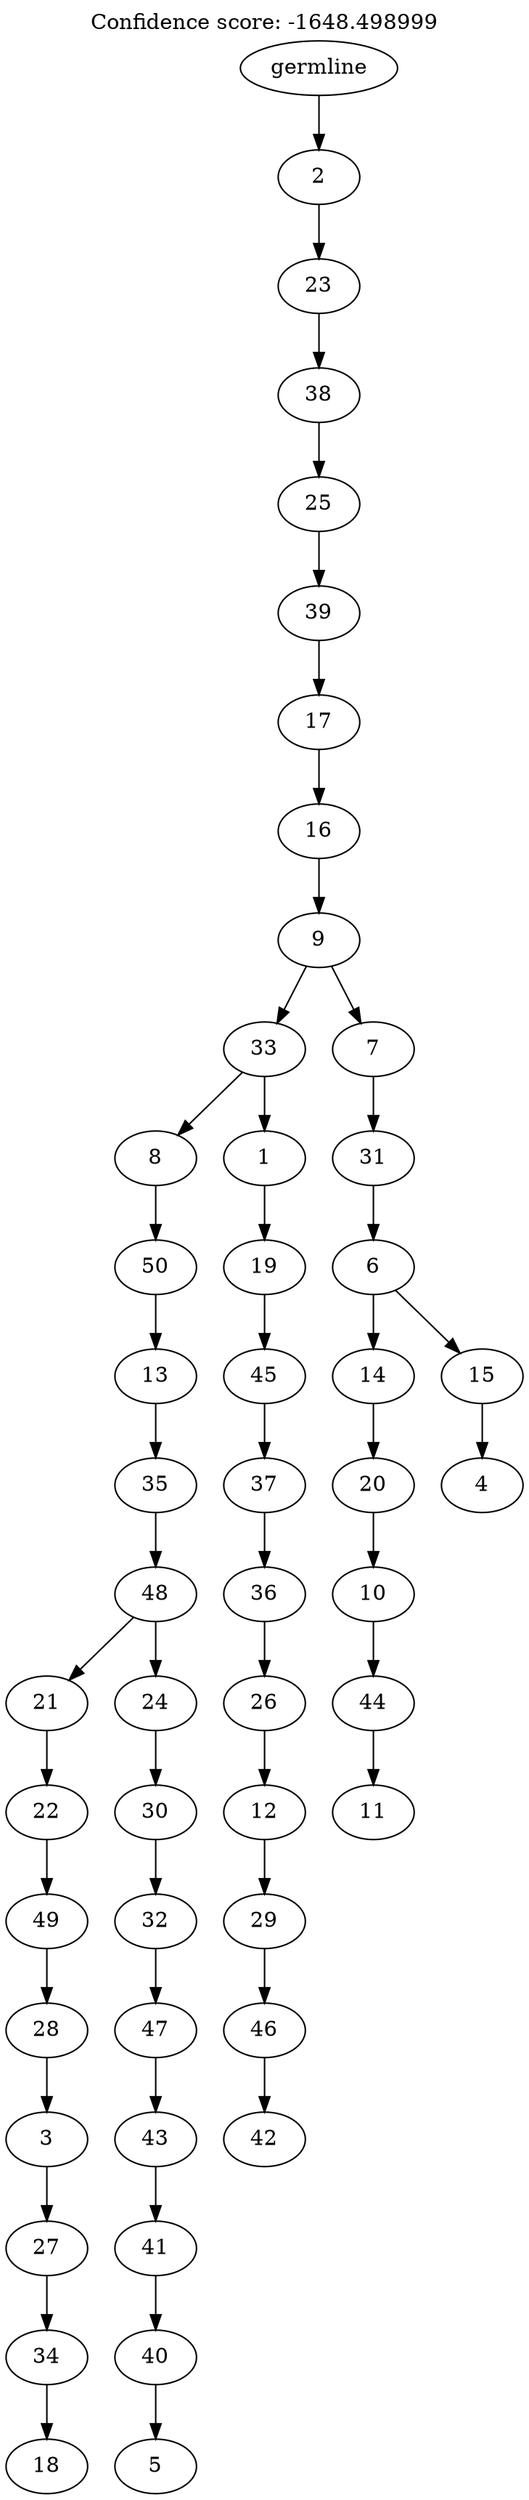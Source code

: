 digraph g {
	"49" -> "50";
	"50" [label="18"];
	"48" -> "49";
	"49" [label="34"];
	"47" -> "48";
	"48" [label="27"];
	"46" -> "47";
	"47" [label="3"];
	"45" -> "46";
	"46" [label="28"];
	"44" -> "45";
	"45" [label="49"];
	"43" -> "44";
	"44" [label="22"];
	"41" -> "42";
	"42" [label="5"];
	"40" -> "41";
	"41" [label="40"];
	"39" -> "40";
	"40" [label="41"];
	"38" -> "39";
	"39" [label="43"];
	"37" -> "38";
	"38" [label="47"];
	"36" -> "37";
	"37" [label="32"];
	"35" -> "36";
	"36" [label="30"];
	"34" -> "35";
	"35" [label="24"];
	"34" -> "43";
	"43" [label="21"];
	"33" -> "34";
	"34" [label="48"];
	"32" -> "33";
	"33" [label="35"];
	"31" -> "32";
	"32" [label="13"];
	"30" -> "31";
	"31" [label="50"];
	"28" -> "29";
	"29" [label="42"];
	"27" -> "28";
	"28" [label="46"];
	"26" -> "27";
	"27" [label="29"];
	"25" -> "26";
	"26" [label="12"];
	"24" -> "25";
	"25" [label="26"];
	"23" -> "24";
	"24" [label="36"];
	"22" -> "23";
	"23" [label="37"];
	"21" -> "22";
	"22" [label="45"];
	"20" -> "21";
	"21" [label="19"];
	"19" -> "20";
	"20" [label="1"];
	"19" -> "30";
	"30" [label="8"];
	"17" -> "18";
	"18" [label="11"];
	"16" -> "17";
	"17" [label="44"];
	"15" -> "16";
	"16" [label="10"];
	"14" -> "15";
	"15" [label="20"];
	"12" -> "13";
	"13" [label="4"];
	"11" -> "12";
	"12" [label="15"];
	"11" -> "14";
	"14" [label="14"];
	"10" -> "11";
	"11" [label="6"];
	"9" -> "10";
	"10" [label="31"];
	"8" -> "9";
	"9" [label="7"];
	"8" -> "19";
	"19" [label="33"];
	"7" -> "8";
	"8" [label="9"];
	"6" -> "7";
	"7" [label="16"];
	"5" -> "6";
	"6" [label="17"];
	"4" -> "5";
	"5" [label="39"];
	"3" -> "4";
	"4" [label="25"];
	"2" -> "3";
	"3" [label="38"];
	"1" -> "2";
	"2" [label="23"];
	"0" -> "1";
	"1" [label="2"];
	"0" [label="germline"];
	labelloc="t";
	label="Confidence score: -1648.498999";
}
